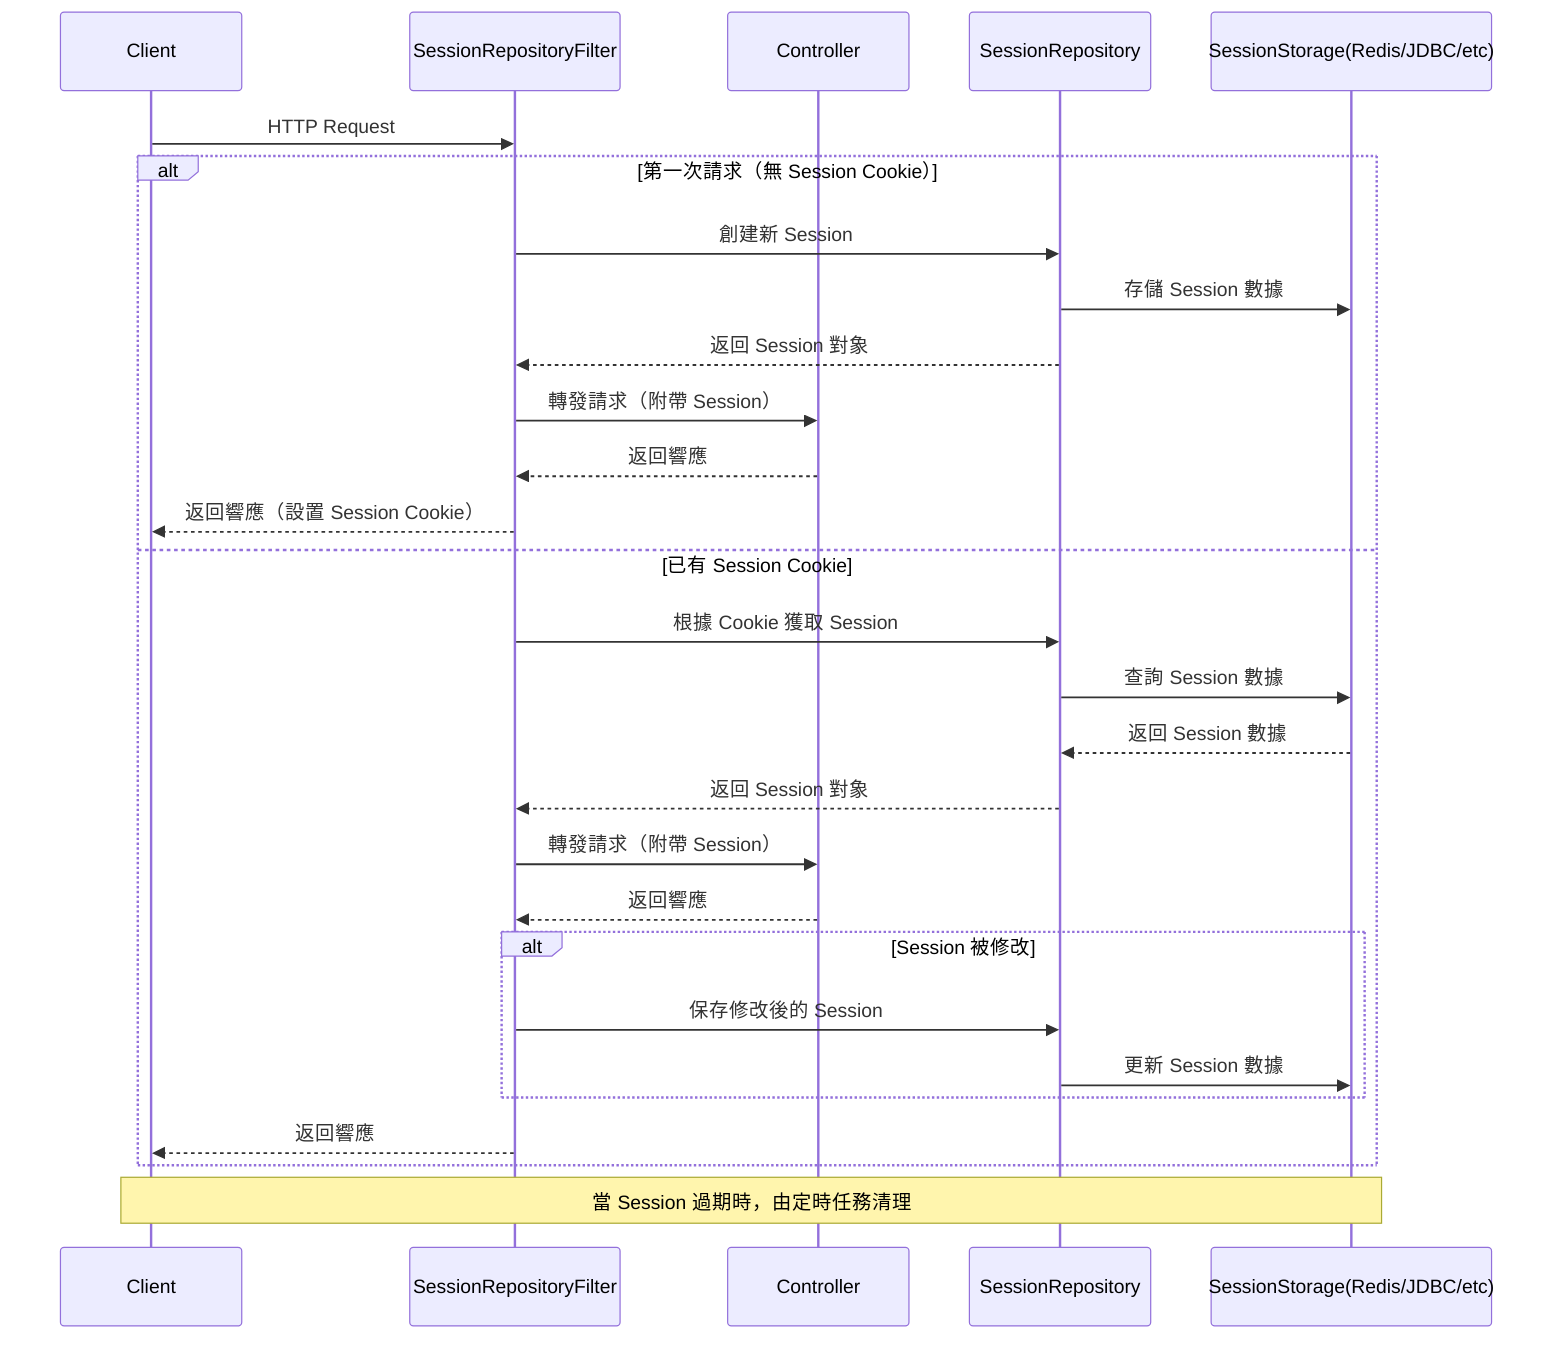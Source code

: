 sequenceDiagram
    participant Client
    participant Filter as SessionRepositoryFilter
    participant Controller
    participant Repository as SessionRepository
    participant Storage as SessionStorage(Redis/JDBC/etc)
    
    Client->>Filter: HTTP Request
    
    alt 第一次請求（無 Session Cookie）
        Filter->>Repository: 創建新 Session
        Repository->>Storage: 存儲 Session 數據
        Repository-->>Filter: 返回 Session 對象
        Filter->>Controller: 轉發請求（附帶 Session）
        Controller-->>Filter: 返回響應
        Filter-->>Client: 返回響應（設置 Session Cookie）
    else 已有 Session Cookie
        Filter->>Repository: 根據 Cookie 獲取 Session
        Repository->>Storage: 查詢 Session 數據
        Storage-->>Repository: 返回 Session 數據
        Repository-->>Filter: 返回 Session 對象
        Filter->>Controller: 轉發請求（附帶 Session）
        Controller-->>Filter: 返回響應
        
        alt Session 被修改
            Filter->>Repository: 保存修改後的 Session
            Repository->>Storage: 更新 Session 數據
        end
        
        Filter-->>Client: 返回響應
    end
    
    note over Client,Storage: 當 Session 過期時，由定時任務清理